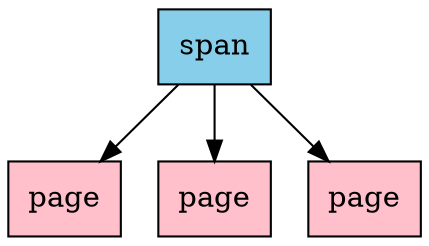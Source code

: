 digraph span {
	node [shape = "record"];
	s [label = "span", style = "filled", fillcolor = "skyblue"];
	node [label = "page", style = "filled", fillcolor = "pink"];
	s -> p1
	s -> p2
	s -> p3
}
